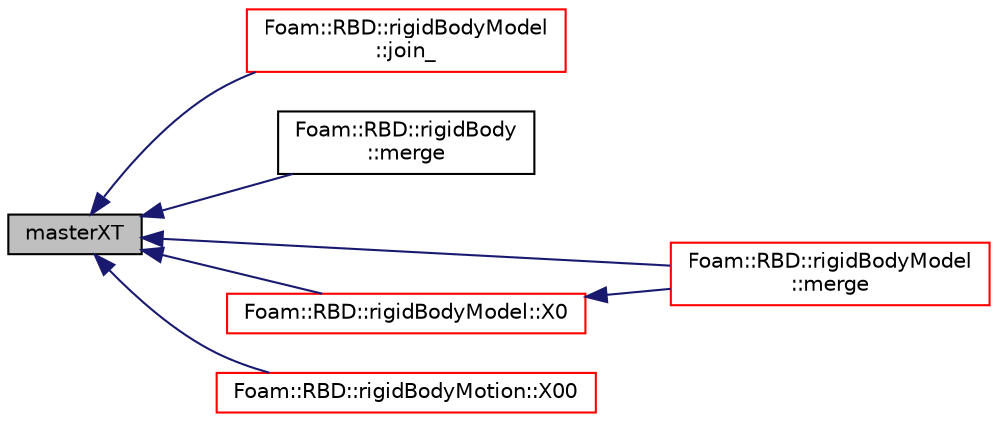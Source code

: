 digraph "masterXT"
{
  bgcolor="transparent";
  edge [fontname="Helvetica",fontsize="10",labelfontname="Helvetica",labelfontsize="10"];
  node [fontname="Helvetica",fontsize="10",shape=record];
  rankdir="LR";
  Node45 [label="masterXT",height=0.2,width=0.4,color="black", fillcolor="grey75", style="filled", fontcolor="black"];
  Node45 -> Node46 [dir="back",color="midnightblue",fontsize="10",style="solid",fontname="Helvetica"];
  Node46 [label="Foam::RBD::rigidBodyModel\l::join_",height=0.2,width=0.4,color="red",URL="$a30453.html#ab5cc3084af83721de12efcfb5457972b",tooltip="Join the given body to the parent with ID parentID via the given. "];
  Node45 -> Node50 [dir="back",color="midnightblue",fontsize="10",style="solid",fontname="Helvetica"];
  Node50 [label="Foam::RBD::rigidBody\l::merge",height=0.2,width=0.4,color="black",URL="$a30341.html#a4179d36478f0fdbc939422ddafd361f5",tooltip="Merge a body into this parent body. "];
  Node45 -> Node51 [dir="back",color="midnightblue",fontsize="10",style="solid",fontname="Helvetica"];
  Node51 [label="Foam::RBD::rigidBodyModel\l::merge",height=0.2,width=0.4,color="red",URL="$a30453.html#a69de372947f78e2cb174fb5393c4d7e7",tooltip="Merge the given body with transform X into the parent with ID. "];
  Node45 -> Node53 [dir="back",color="midnightblue",fontsize="10",style="solid",fontname="Helvetica"];
  Node53 [label="Foam::RBD::rigidBodyModel::X0",height=0.2,width=0.4,color="red",URL="$a30453.html#af4cfeede10c3bf6d570639ca2c261cc2",tooltip="Return the current transform to the global frame for the given body. "];
  Node53 -> Node51 [dir="back",color="midnightblue",fontsize="10",style="solid",fontname="Helvetica"];
  Node45 -> Node58 [dir="back",color="midnightblue",fontsize="10",style="solid",fontname="Helvetica"];
  Node58 [label="Foam::RBD::rigidBodyMotion::X00",height=0.2,width=0.4,color="red",URL="$a30461.html#a132bb4074bdc25705d2a51199f7ad9c9",tooltip="Return the initial transform to the global frame for the. "];
}
